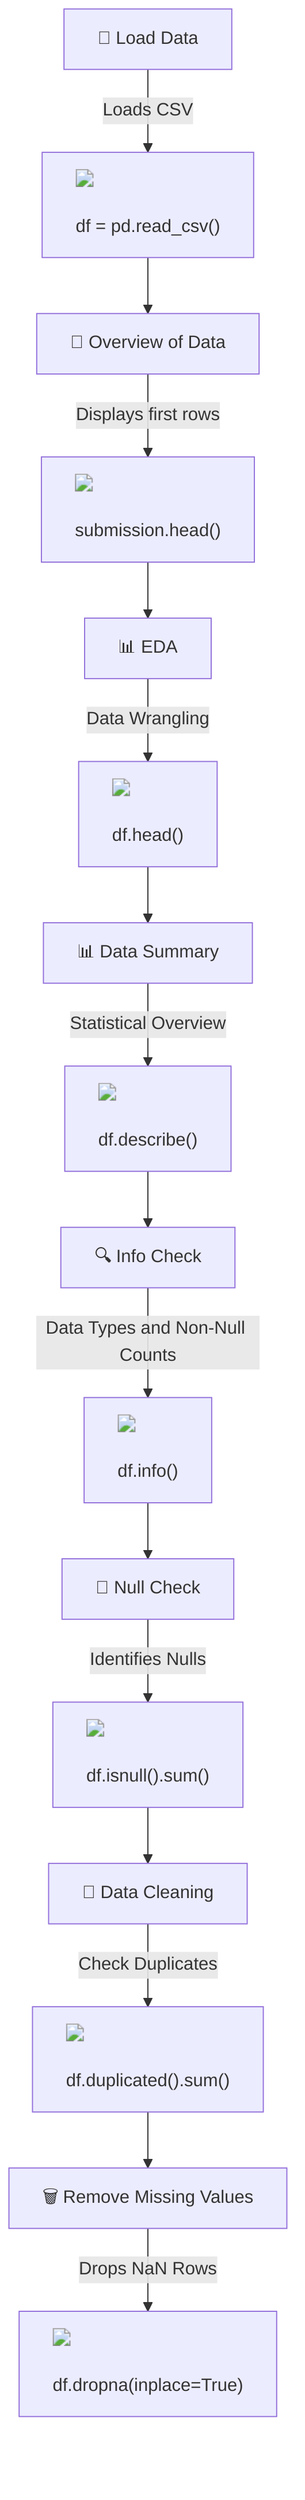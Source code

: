 flowchart TD
    A["📁 Load Data"] -->|Loads CSV| B["<img src='file.svg'/> <br/> df = pd.read_csv()"]
    B --> C["👀 Overview of Data"]
    C -->|Displays first rows| D["<img src='table.svg'/> <br/> submission.head()"]
    D --> E["📊 EDA"]
    E -->|Data Wrangling| F["<img src='table.svg'/> <br/> df.head()"]
    F --> G["📊 Data Summary"]
    G -->|Statistical Overview| H["<img src='table.svg'/> <br/> df.describe()"]
    H --> I["🔍 Info Check"]
    I -->|Data Types and Non-Null Counts| J["<img src='table.svg'/> <br/> df.info()"]
    J --> K["🚫 Null Check"]
    K -->|Identifies Nulls| L["<img src='table.svg'/> <br/> df.isnull().sum()"]
    L --> M["🧽 Data Cleaning"]
    M -->|Check Duplicates| N["<img src='table.svg'/> <br/> df.duplicated().sum()"]
    N --> O["🗑️ Remove Missing Values"]
    O -->|Drops NaN Rows| P["<img src='table.svg'/> <br/> df.dropna(inplace=True)"]